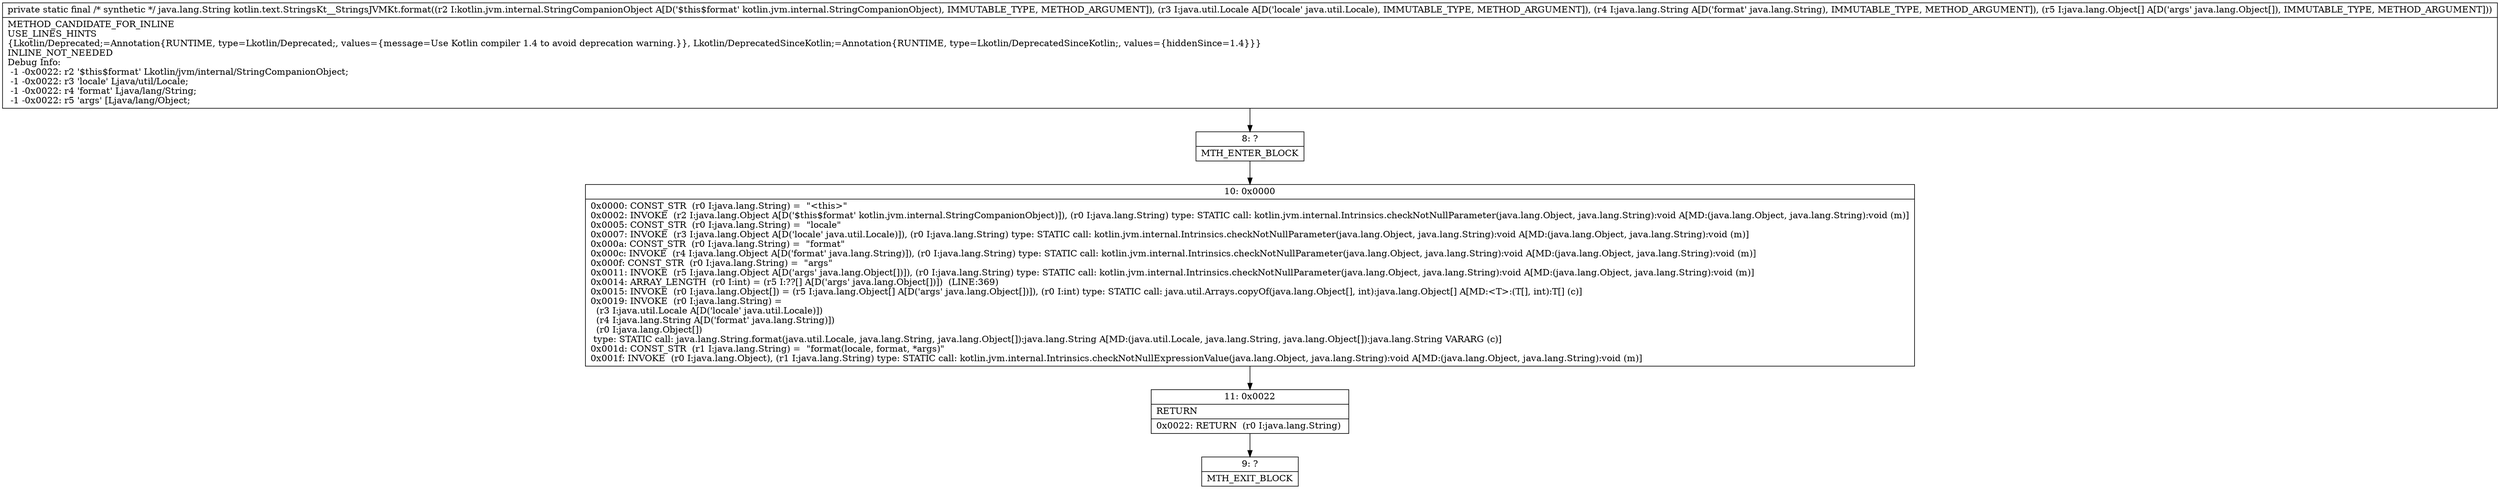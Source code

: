 digraph "CFG forkotlin.text.StringsKt__StringsJVMKt.format(Lkotlin\/jvm\/internal\/StringCompanionObject;Ljava\/util\/Locale;Ljava\/lang\/String;[Ljava\/lang\/Object;)Ljava\/lang\/String;" {
Node_8 [shape=record,label="{8\:\ ?|MTH_ENTER_BLOCK\l}"];
Node_10 [shape=record,label="{10\:\ 0x0000|0x0000: CONST_STR  (r0 I:java.lang.String) =  \"\<this\>\" \l0x0002: INVOKE  (r2 I:java.lang.Object A[D('$this$format' kotlin.jvm.internal.StringCompanionObject)]), (r0 I:java.lang.String) type: STATIC call: kotlin.jvm.internal.Intrinsics.checkNotNullParameter(java.lang.Object, java.lang.String):void A[MD:(java.lang.Object, java.lang.String):void (m)]\l0x0005: CONST_STR  (r0 I:java.lang.String) =  \"locale\" \l0x0007: INVOKE  (r3 I:java.lang.Object A[D('locale' java.util.Locale)]), (r0 I:java.lang.String) type: STATIC call: kotlin.jvm.internal.Intrinsics.checkNotNullParameter(java.lang.Object, java.lang.String):void A[MD:(java.lang.Object, java.lang.String):void (m)]\l0x000a: CONST_STR  (r0 I:java.lang.String) =  \"format\" \l0x000c: INVOKE  (r4 I:java.lang.Object A[D('format' java.lang.String)]), (r0 I:java.lang.String) type: STATIC call: kotlin.jvm.internal.Intrinsics.checkNotNullParameter(java.lang.Object, java.lang.String):void A[MD:(java.lang.Object, java.lang.String):void (m)]\l0x000f: CONST_STR  (r0 I:java.lang.String) =  \"args\" \l0x0011: INVOKE  (r5 I:java.lang.Object A[D('args' java.lang.Object[])]), (r0 I:java.lang.String) type: STATIC call: kotlin.jvm.internal.Intrinsics.checkNotNullParameter(java.lang.Object, java.lang.String):void A[MD:(java.lang.Object, java.lang.String):void (m)]\l0x0014: ARRAY_LENGTH  (r0 I:int) = (r5 I:??[] A[D('args' java.lang.Object[])])  (LINE:369)\l0x0015: INVOKE  (r0 I:java.lang.Object[]) = (r5 I:java.lang.Object[] A[D('args' java.lang.Object[])]), (r0 I:int) type: STATIC call: java.util.Arrays.copyOf(java.lang.Object[], int):java.lang.Object[] A[MD:\<T\>:(T[], int):T[] (c)]\l0x0019: INVOKE  (r0 I:java.lang.String) = \l  (r3 I:java.util.Locale A[D('locale' java.util.Locale)])\l  (r4 I:java.lang.String A[D('format' java.lang.String)])\l  (r0 I:java.lang.Object[])\l type: STATIC call: java.lang.String.format(java.util.Locale, java.lang.String, java.lang.Object[]):java.lang.String A[MD:(java.util.Locale, java.lang.String, java.lang.Object[]):java.lang.String VARARG (c)]\l0x001d: CONST_STR  (r1 I:java.lang.String) =  \"format(locale, format, *args)\" \l0x001f: INVOKE  (r0 I:java.lang.Object), (r1 I:java.lang.String) type: STATIC call: kotlin.jvm.internal.Intrinsics.checkNotNullExpressionValue(java.lang.Object, java.lang.String):void A[MD:(java.lang.Object, java.lang.String):void (m)]\l}"];
Node_11 [shape=record,label="{11\:\ 0x0022|RETURN\l|0x0022: RETURN  (r0 I:java.lang.String) \l}"];
Node_9 [shape=record,label="{9\:\ ?|MTH_EXIT_BLOCK\l}"];
MethodNode[shape=record,label="{private static final \/* synthetic *\/ java.lang.String kotlin.text.StringsKt__StringsJVMKt.format((r2 I:kotlin.jvm.internal.StringCompanionObject A[D('$this$format' kotlin.jvm.internal.StringCompanionObject), IMMUTABLE_TYPE, METHOD_ARGUMENT]), (r3 I:java.util.Locale A[D('locale' java.util.Locale), IMMUTABLE_TYPE, METHOD_ARGUMENT]), (r4 I:java.lang.String A[D('format' java.lang.String), IMMUTABLE_TYPE, METHOD_ARGUMENT]), (r5 I:java.lang.Object[] A[D('args' java.lang.Object[]), IMMUTABLE_TYPE, METHOD_ARGUMENT]))  | METHOD_CANDIDATE_FOR_INLINE\lUSE_LINES_HINTS\l\{Lkotlin\/Deprecated;=Annotation\{RUNTIME, type=Lkotlin\/Deprecated;, values=\{message=Use Kotlin compiler 1.4 to avoid deprecation warning.\}\}, Lkotlin\/DeprecatedSinceKotlin;=Annotation\{RUNTIME, type=Lkotlin\/DeprecatedSinceKotlin;, values=\{hiddenSince=1.4\}\}\}\lINLINE_NOT_NEEDED\lDebug Info:\l  \-1 \-0x0022: r2 '$this$format' Lkotlin\/jvm\/internal\/StringCompanionObject;\l  \-1 \-0x0022: r3 'locale' Ljava\/util\/Locale;\l  \-1 \-0x0022: r4 'format' Ljava\/lang\/String;\l  \-1 \-0x0022: r5 'args' [Ljava\/lang\/Object;\l}"];
MethodNode -> Node_8;Node_8 -> Node_10;
Node_10 -> Node_11;
Node_11 -> Node_9;
}


